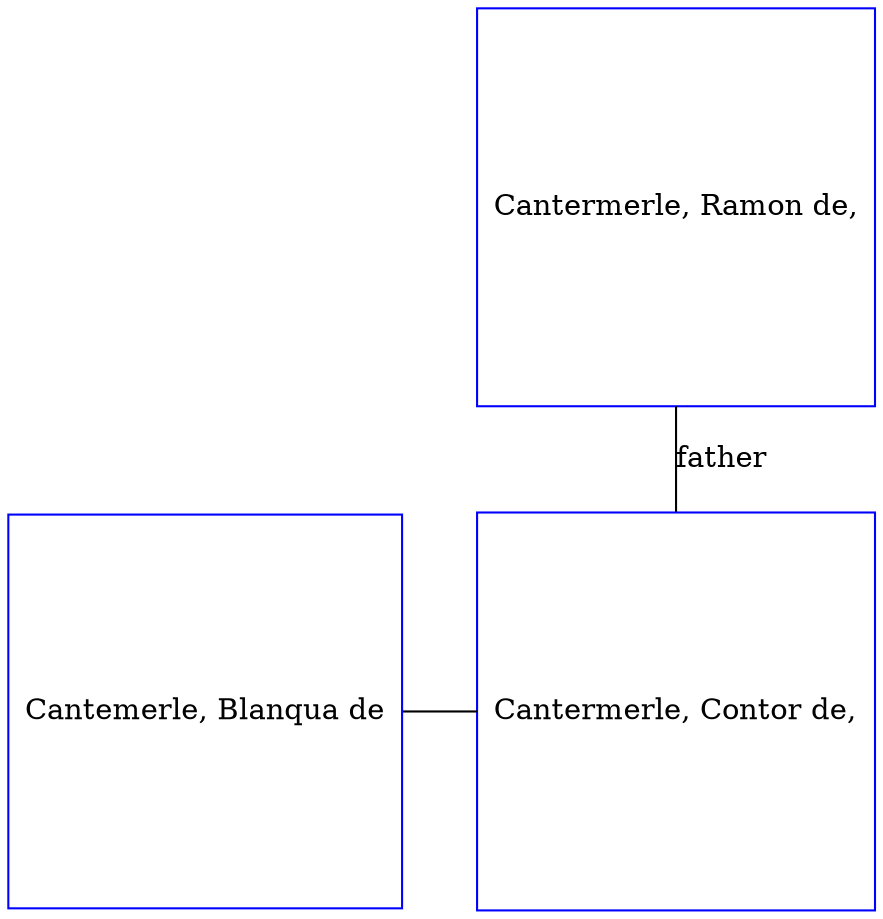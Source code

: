 digraph D {
    edge [dir=none];    node [shape=box];    "008905"   [label="Cantemerle, Blanqua de", shape=box, regular=1, color="blue"] ;
"008902"   [label="Cantermerle, Ramon de,", shape=box, regular=1, color="blue"] ;
"008901"   [label="Cantermerle, Contor de,", shape=box, regular=1, color="blue"] ;
{rank=same; 008905->008901};
008902->008901 [label="father",arrowsize=0.0]; 
}